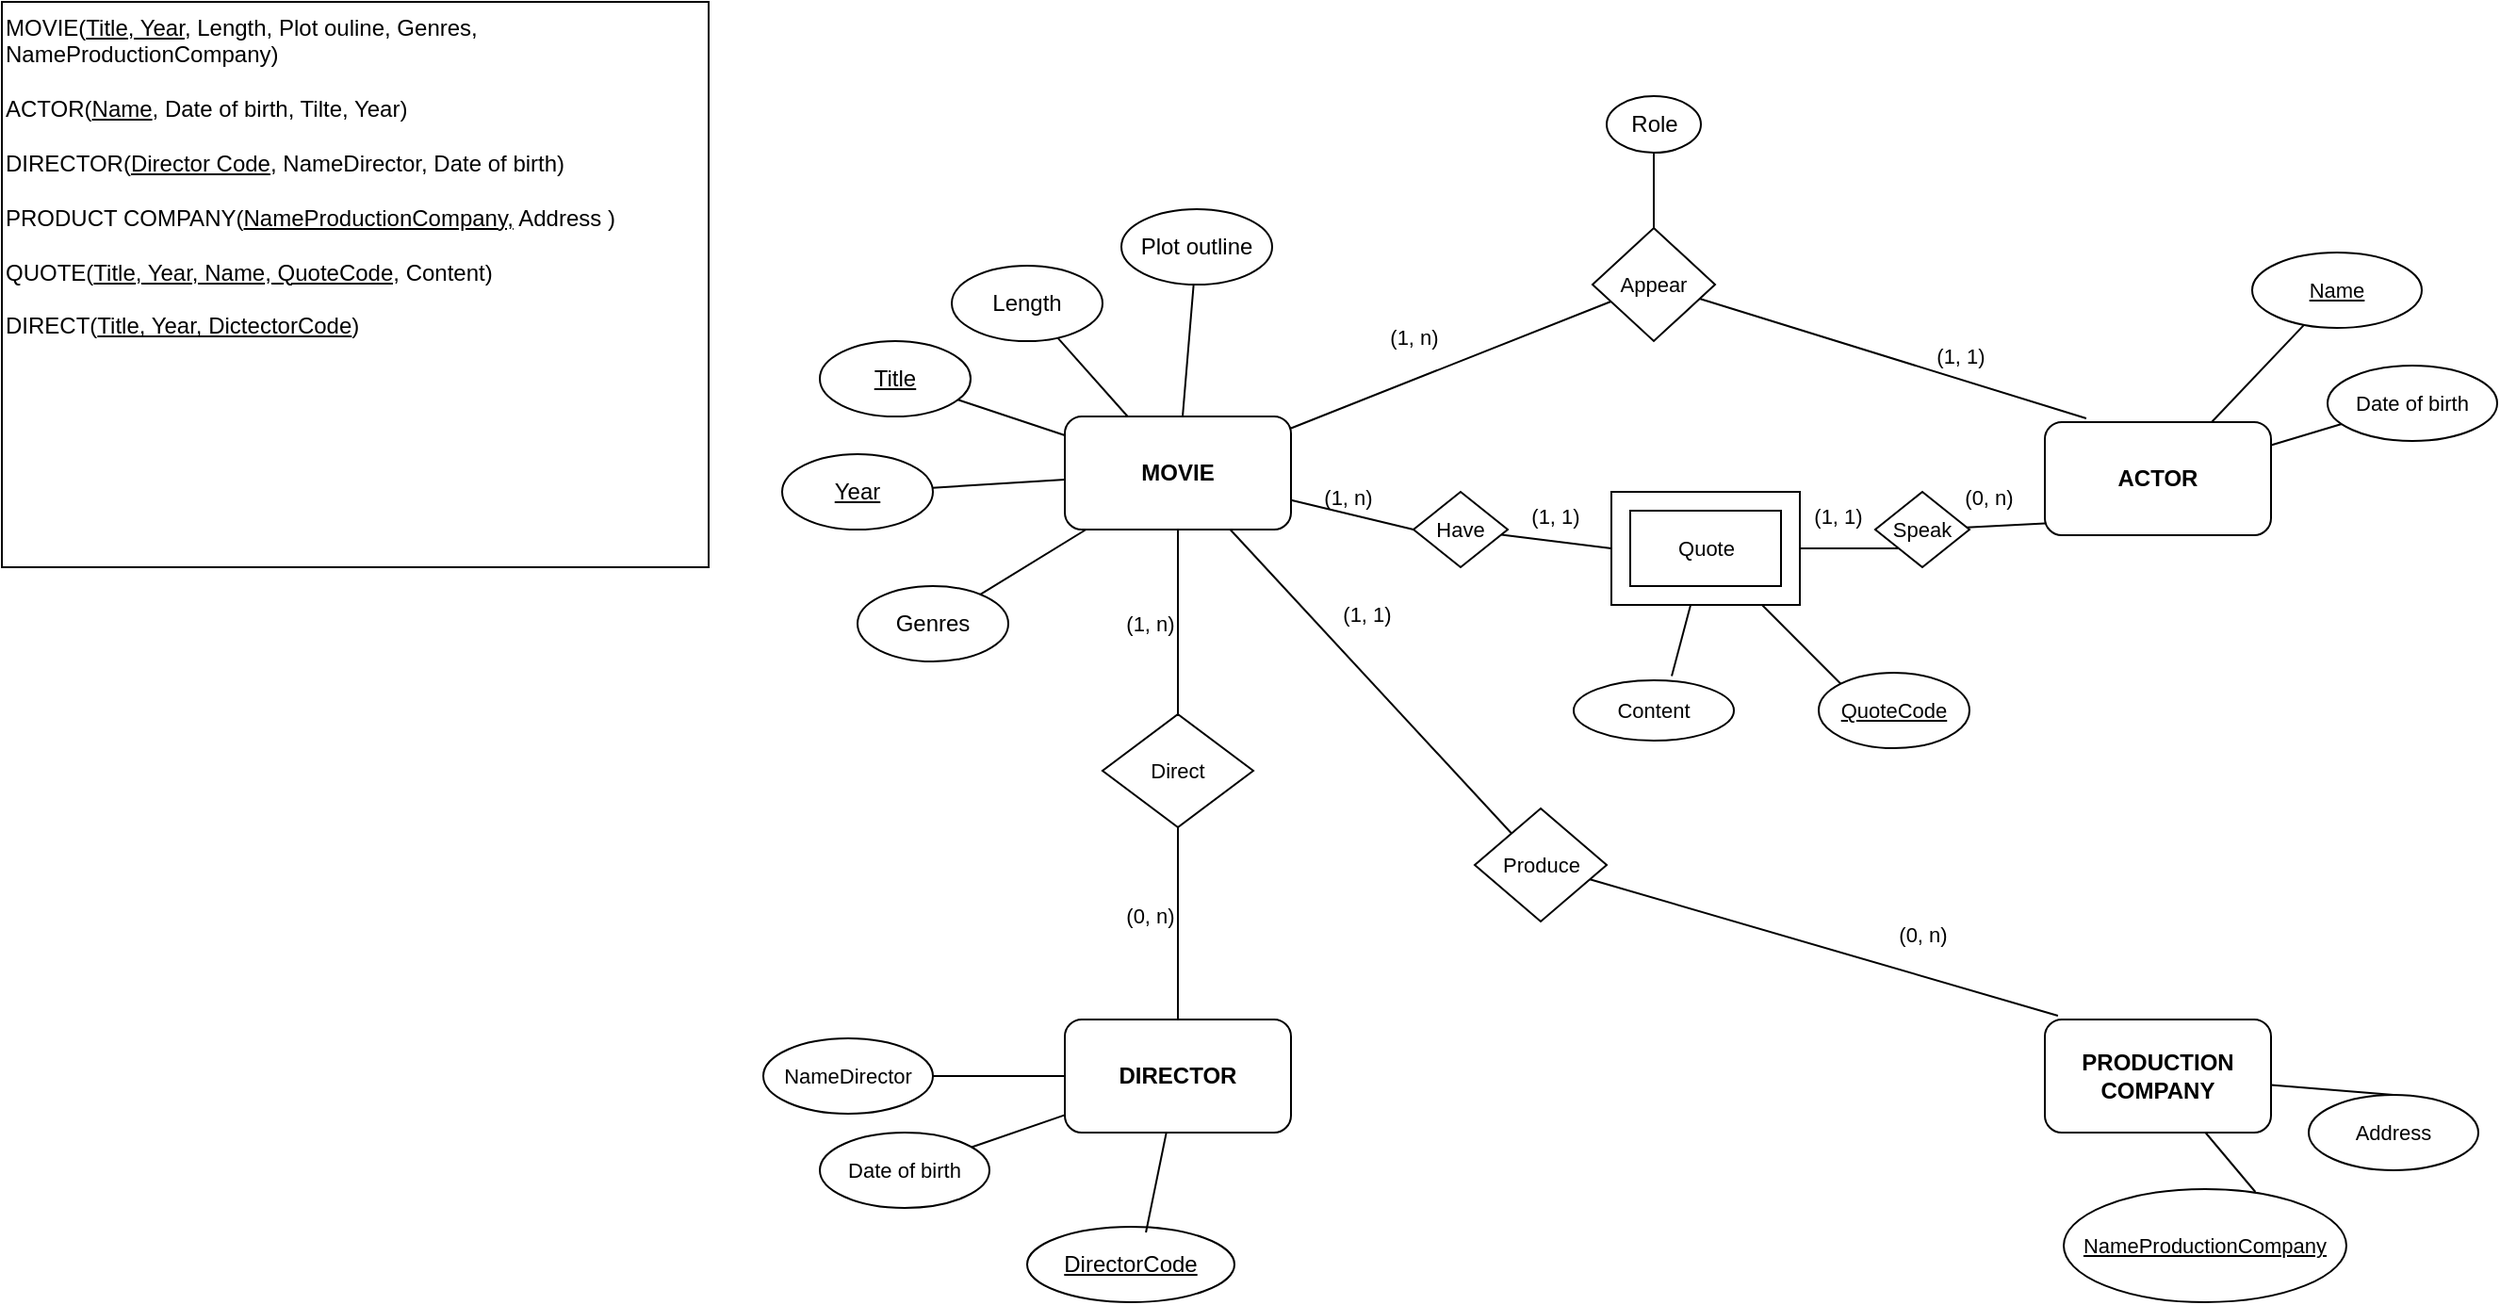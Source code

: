 <mxfile version="21.8.2" type="github">
  <diagram name="Page-1" id="1BbMc71bs907q14WTnRx">
    <mxGraphModel dx="2284" dy="758" grid="1" gridSize="10" guides="1" tooltips="1" connect="1" arrows="1" fold="1" page="1" pageScale="1" pageWidth="850" pageHeight="1100" math="0" shadow="0">
      <root>
        <mxCell id="0" />
        <mxCell id="1" parent="0" />
        <mxCell id="F9PEpaD-1l_39SftCYCo-13" style="rounded=0;orthogonalLoop=1;jettySize=auto;html=1;endArrow=none;endFill=0;" parent="1" source="F9PEpaD-1l_39SftCYCo-1" target="F9PEpaD-1l_39SftCYCo-7" edge="1">
          <mxGeometry relative="1" as="geometry" />
        </mxCell>
        <mxCell id="F9PEpaD-1l_39SftCYCo-31" style="edgeStyle=none;shape=connector;rounded=0;orthogonalLoop=1;jettySize=auto;html=1;labelBackgroundColor=default;strokeColor=default;fontFamily=Helvetica;fontSize=11;fontColor=default;endArrow=none;endFill=0;" parent="1" source="F9PEpaD-1l_39SftCYCo-1" target="F9PEpaD-1l_39SftCYCo-30" edge="1">
          <mxGeometry relative="1" as="geometry" />
        </mxCell>
        <mxCell id="F9PEpaD-1l_39SftCYCo-36" style="edgeStyle=none;shape=connector;rounded=0;orthogonalLoop=1;jettySize=auto;html=1;entryX=0.5;entryY=0;entryDx=0;entryDy=0;labelBackgroundColor=default;strokeColor=default;fontFamily=Helvetica;fontSize=11;fontColor=default;endArrow=none;endFill=0;" parent="1" source="F9PEpaD-1l_39SftCYCo-1" target="F9PEpaD-1l_39SftCYCo-35" edge="1">
          <mxGeometry relative="1" as="geometry" />
        </mxCell>
        <mxCell id="F9PEpaD-1l_39SftCYCo-46" style="edgeStyle=none;shape=connector;rounded=0;orthogonalLoop=1;jettySize=auto;html=1;labelBackgroundColor=default;strokeColor=default;fontFamily=Helvetica;fontSize=11;fontColor=default;endArrow=none;endFill=0;" parent="1" source="F9PEpaD-1l_39SftCYCo-1" target="F9PEpaD-1l_39SftCYCo-45" edge="1">
          <mxGeometry relative="1" as="geometry" />
        </mxCell>
        <mxCell id="yOyd_s_aF5c1Y1km-fVe-14" style="edgeStyle=none;shape=connector;rounded=0;orthogonalLoop=1;jettySize=auto;html=1;entryX=0;entryY=0.5;entryDx=0;entryDy=0;labelBackgroundColor=default;strokeColor=default;align=center;verticalAlign=middle;fontFamily=Helvetica;fontSize=11;fontColor=default;endArrow=none;endFill=0;" parent="1" source="F9PEpaD-1l_39SftCYCo-1" target="yOyd_s_aF5c1Y1km-fVe-12" edge="1">
          <mxGeometry relative="1" as="geometry" />
        </mxCell>
        <mxCell id="F9PEpaD-1l_39SftCYCo-1" value="&lt;b&gt;MOVIE&lt;/b&gt;" style="rounded=1;whiteSpace=wrap;html=1;" parent="1" vertex="1">
          <mxGeometry x="80" y="560" width="120" height="60" as="geometry" />
        </mxCell>
        <mxCell id="F9PEpaD-1l_39SftCYCo-28" style="edgeStyle=none;shape=connector;rounded=0;orthogonalLoop=1;jettySize=auto;html=1;entryX=1;entryY=0.5;entryDx=0;entryDy=0;labelBackgroundColor=default;strokeColor=default;fontFamily=Helvetica;fontSize=11;fontColor=default;endArrow=none;endFill=0;" parent="1" source="F9PEpaD-1l_39SftCYCo-2" target="F9PEpaD-1l_39SftCYCo-22" edge="1">
          <mxGeometry relative="1" as="geometry" />
        </mxCell>
        <mxCell id="F9PEpaD-1l_39SftCYCo-29" style="edgeStyle=none;shape=connector;rounded=0;orthogonalLoop=1;jettySize=auto;html=1;labelBackgroundColor=default;strokeColor=default;fontFamily=Helvetica;fontSize=11;fontColor=default;endArrow=none;endFill=0;" parent="1" source="F9PEpaD-1l_39SftCYCo-2" target="F9PEpaD-1l_39SftCYCo-23" edge="1">
          <mxGeometry relative="1" as="geometry" />
        </mxCell>
        <mxCell id="F9PEpaD-1l_39SftCYCo-2" value="&lt;b&gt;DIRECTOR&lt;/b&gt;" style="rounded=1;whiteSpace=wrap;html=1;" parent="1" vertex="1">
          <mxGeometry x="80" y="880" width="120" height="60" as="geometry" />
        </mxCell>
        <mxCell id="F9PEpaD-1l_39SftCYCo-26" style="edgeStyle=none;shape=connector;rounded=0;orthogonalLoop=1;jettySize=auto;html=1;entryX=0.5;entryY=0;entryDx=0;entryDy=0;labelBackgroundColor=default;strokeColor=default;fontFamily=Helvetica;fontSize=11;fontColor=default;endArrow=none;endFill=0;" parent="1" source="F9PEpaD-1l_39SftCYCo-3" target="F9PEpaD-1l_39SftCYCo-25" edge="1">
          <mxGeometry relative="1" as="geometry" />
        </mxCell>
        <mxCell id="F9PEpaD-1l_39SftCYCo-27" style="edgeStyle=none;shape=connector;rounded=0;orthogonalLoop=1;jettySize=auto;html=1;entryX=0.678;entryY=0.025;entryDx=0;entryDy=0;entryPerimeter=0;labelBackgroundColor=default;strokeColor=default;fontFamily=Helvetica;fontSize=11;fontColor=default;endArrow=none;endFill=0;" parent="1" source="F9PEpaD-1l_39SftCYCo-3" target="F9PEpaD-1l_39SftCYCo-24" edge="1">
          <mxGeometry relative="1" as="geometry" />
        </mxCell>
        <mxCell id="F9PEpaD-1l_39SftCYCo-3" value="&lt;b&gt;PRODUCTION COMPANY&lt;/b&gt;" style="rounded=1;whiteSpace=wrap;html=1;" parent="1" vertex="1">
          <mxGeometry x="600" y="880" width="120" height="60" as="geometry" />
        </mxCell>
        <mxCell id="F9PEpaD-1l_39SftCYCo-20" style="edgeStyle=none;shape=connector;rounded=0;orthogonalLoop=1;jettySize=auto;html=1;labelBackgroundColor=default;strokeColor=default;fontFamily=Helvetica;fontSize=11;fontColor=default;endArrow=none;endFill=0;" parent="1" source="F9PEpaD-1l_39SftCYCo-4" target="F9PEpaD-1l_39SftCYCo-18" edge="1">
          <mxGeometry relative="1" as="geometry" />
        </mxCell>
        <mxCell id="F9PEpaD-1l_39SftCYCo-4" value="&lt;b&gt;ACTOR&lt;/b&gt;" style="rounded=1;whiteSpace=wrap;html=1;" parent="1" vertex="1">
          <mxGeometry x="600" y="563" width="120" height="60" as="geometry" />
        </mxCell>
        <mxCell id="F9PEpaD-1l_39SftCYCo-14" style="edgeStyle=none;shape=connector;rounded=0;orthogonalLoop=1;jettySize=auto;html=1;labelBackgroundColor=default;strokeColor=default;fontFamily=Helvetica;fontSize=11;fontColor=default;endArrow=none;endFill=0;" parent="1" source="F9PEpaD-1l_39SftCYCo-5" target="F9PEpaD-1l_39SftCYCo-1" edge="1">
          <mxGeometry relative="1" as="geometry" />
        </mxCell>
        <mxCell id="F9PEpaD-1l_39SftCYCo-5" value="Title" style="ellipse;whiteSpace=wrap;html=1;fontStyle=4" parent="1" vertex="1">
          <mxGeometry x="-50" y="520" width="80" height="40" as="geometry" />
        </mxCell>
        <mxCell id="F9PEpaD-1l_39SftCYCo-15" style="edgeStyle=none;shape=connector;rounded=0;orthogonalLoop=1;jettySize=auto;html=1;labelBackgroundColor=default;strokeColor=default;fontFamily=Helvetica;fontSize=11;fontColor=default;endArrow=none;endFill=0;" parent="1" source="F9PEpaD-1l_39SftCYCo-6" target="F9PEpaD-1l_39SftCYCo-1" edge="1">
          <mxGeometry relative="1" as="geometry" />
        </mxCell>
        <mxCell id="F9PEpaD-1l_39SftCYCo-6" value="Year" style="ellipse;whiteSpace=wrap;html=1;fontStyle=4" parent="1" vertex="1">
          <mxGeometry x="-70" y="580" width="80" height="40" as="geometry" />
        </mxCell>
        <mxCell id="F9PEpaD-1l_39SftCYCo-7" value="Length" style="ellipse;whiteSpace=wrap;html=1;" parent="1" vertex="1">
          <mxGeometry x="20" y="480" width="80" height="40" as="geometry" />
        </mxCell>
        <mxCell id="F9PEpaD-1l_39SftCYCo-8" style="edgeStyle=orthogonalEdgeStyle;rounded=0;orthogonalLoop=1;jettySize=auto;html=1;exitX=0.5;exitY=1;exitDx=0;exitDy=0;" parent="1" source="F9PEpaD-1l_39SftCYCo-6" target="F9PEpaD-1l_39SftCYCo-6" edge="1">
          <mxGeometry relative="1" as="geometry" />
        </mxCell>
        <mxCell id="F9PEpaD-1l_39SftCYCo-16" style="edgeStyle=none;shape=connector;rounded=0;orthogonalLoop=1;jettySize=auto;html=1;labelBackgroundColor=default;strokeColor=default;fontFamily=Helvetica;fontSize=11;fontColor=default;endArrow=none;endFill=0;" parent="1" source="F9PEpaD-1l_39SftCYCo-10" target="F9PEpaD-1l_39SftCYCo-1" edge="1">
          <mxGeometry relative="1" as="geometry" />
        </mxCell>
        <mxCell id="F9PEpaD-1l_39SftCYCo-10" value="Genres" style="ellipse;whiteSpace=wrap;html=1;" parent="1" vertex="1">
          <mxGeometry x="-30" y="650" width="80" height="40" as="geometry" />
        </mxCell>
        <mxCell id="F9PEpaD-1l_39SftCYCo-17" style="edgeStyle=none;shape=connector;rounded=0;orthogonalLoop=1;jettySize=auto;html=1;labelBackgroundColor=default;strokeColor=default;fontFamily=Helvetica;fontSize=11;fontColor=default;endArrow=none;endFill=0;" parent="1" source="F9PEpaD-1l_39SftCYCo-12" target="F9PEpaD-1l_39SftCYCo-1" edge="1">
          <mxGeometry relative="1" as="geometry" />
        </mxCell>
        <mxCell id="F9PEpaD-1l_39SftCYCo-12" value="Plot outline" style="ellipse;whiteSpace=wrap;html=1;" parent="1" vertex="1">
          <mxGeometry x="110" y="450" width="80" height="40" as="geometry" />
        </mxCell>
        <mxCell id="F9PEpaD-1l_39SftCYCo-18" value="Name" style="ellipse;whiteSpace=wrap;html=1;fontFamily=Helvetica;fontSize=11;fontColor=default;fontStyle=4" parent="1" vertex="1">
          <mxGeometry x="710" y="473" width="90" height="40" as="geometry" />
        </mxCell>
        <mxCell id="F9PEpaD-1l_39SftCYCo-21" style="edgeStyle=none;shape=connector;rounded=0;orthogonalLoop=1;jettySize=auto;html=1;labelBackgroundColor=default;strokeColor=default;fontFamily=Helvetica;fontSize=11;fontColor=default;endArrow=none;endFill=0;" parent="1" source="F9PEpaD-1l_39SftCYCo-19" target="F9PEpaD-1l_39SftCYCo-4" edge="1">
          <mxGeometry relative="1" as="geometry" />
        </mxCell>
        <mxCell id="F9PEpaD-1l_39SftCYCo-19" value="Date of birth" style="ellipse;whiteSpace=wrap;html=1;fontFamily=Helvetica;fontSize=11;fontColor=default;" parent="1" vertex="1">
          <mxGeometry x="750" y="533" width="90" height="40" as="geometry" />
        </mxCell>
        <mxCell id="F9PEpaD-1l_39SftCYCo-22" value="NameDirector" style="ellipse;whiteSpace=wrap;html=1;fontFamily=Helvetica;fontSize=11;fontColor=default;fontStyle=0" parent="1" vertex="1">
          <mxGeometry x="-80" y="890" width="90" height="40" as="geometry" />
        </mxCell>
        <mxCell id="F9PEpaD-1l_39SftCYCo-23" value="Date of birth" style="ellipse;whiteSpace=wrap;html=1;fontFamily=Helvetica;fontSize=11;fontColor=default;" parent="1" vertex="1">
          <mxGeometry x="-50" y="940" width="90" height="40" as="geometry" />
        </mxCell>
        <mxCell id="F9PEpaD-1l_39SftCYCo-24" value="NameProductionCompany" style="ellipse;whiteSpace=wrap;html=1;fontFamily=Helvetica;fontSize=11;fontColor=default;fontStyle=4" parent="1" vertex="1">
          <mxGeometry x="610" y="970" width="150" height="60" as="geometry" />
        </mxCell>
        <mxCell id="F9PEpaD-1l_39SftCYCo-25" value="Address" style="ellipse;whiteSpace=wrap;html=1;fontFamily=Helvetica;fontSize=11;fontColor=default;" parent="1" vertex="1">
          <mxGeometry x="740" y="920" width="90" height="40" as="geometry" />
        </mxCell>
        <mxCell id="F9PEpaD-1l_39SftCYCo-32" style="edgeStyle=none;shape=connector;rounded=0;orthogonalLoop=1;jettySize=auto;html=1;entryX=0.058;entryY=-0.033;entryDx=0;entryDy=0;entryPerimeter=0;labelBackgroundColor=default;strokeColor=default;fontFamily=Helvetica;fontSize=11;fontColor=default;endArrow=none;endFill=0;" parent="1" source="F9PEpaD-1l_39SftCYCo-30" target="F9PEpaD-1l_39SftCYCo-3" edge="1">
          <mxGeometry relative="1" as="geometry" />
        </mxCell>
        <mxCell id="F9PEpaD-1l_39SftCYCo-30" value="Produce" style="rhombus;whiteSpace=wrap;html=1;fontFamily=Helvetica;fontSize=11;fontColor=default;" parent="1" vertex="1">
          <mxGeometry x="297.5" y="768" width="70" height="60" as="geometry" />
        </mxCell>
        <mxCell id="F9PEpaD-1l_39SftCYCo-33" value="(1, 1)" style="text;html=1;align=center;verticalAlign=middle;resizable=0;points=[];autosize=1;strokeColor=none;fillColor=none;fontSize=11;fontFamily=Helvetica;fontColor=default;" parent="1" vertex="1">
          <mxGeometry x="215" y="650" width="50" height="30" as="geometry" />
        </mxCell>
        <mxCell id="F9PEpaD-1l_39SftCYCo-34" value="(0, n)" style="text;html=1;align=center;verticalAlign=middle;resizable=0;points=[];autosize=1;strokeColor=none;fillColor=none;fontSize=11;fontFamily=Helvetica;fontColor=default;" parent="1" vertex="1">
          <mxGeometry x="510" y="820" width="50" height="30" as="geometry" />
        </mxCell>
        <mxCell id="F9PEpaD-1l_39SftCYCo-37" style="edgeStyle=none;shape=connector;rounded=0;orthogonalLoop=1;jettySize=auto;html=1;entryX=0.5;entryY=0;entryDx=0;entryDy=0;labelBackgroundColor=default;strokeColor=default;fontFamily=Helvetica;fontSize=11;fontColor=default;endArrow=none;endFill=0;" parent="1" source="F9PEpaD-1l_39SftCYCo-35" target="F9PEpaD-1l_39SftCYCo-2" edge="1">
          <mxGeometry relative="1" as="geometry" />
        </mxCell>
        <mxCell id="F9PEpaD-1l_39SftCYCo-35" value="Direct" style="rhombus;whiteSpace=wrap;html=1;fontFamily=Helvetica;fontSize=11;fontColor=default;" parent="1" vertex="1">
          <mxGeometry x="100" y="718" width="80" height="60" as="geometry" />
        </mxCell>
        <mxCell id="F9PEpaD-1l_39SftCYCo-38" value="(1, n)" style="text;html=1;align=center;verticalAlign=middle;resizable=0;points=[];autosize=1;strokeColor=none;fillColor=none;fontSize=11;fontFamily=Helvetica;fontColor=default;" parent="1" vertex="1">
          <mxGeometry x="100" y="655" width="50" height="30" as="geometry" />
        </mxCell>
        <mxCell id="F9PEpaD-1l_39SftCYCo-39" value="(0, n)" style="text;html=1;align=center;verticalAlign=middle;resizable=0;points=[];autosize=1;strokeColor=none;fillColor=none;fontSize=11;fontFamily=Helvetica;fontColor=default;" parent="1" vertex="1">
          <mxGeometry x="100" y="810" width="50" height="30" as="geometry" />
        </mxCell>
        <mxCell id="F9PEpaD-1l_39SftCYCo-47" style="edgeStyle=none;shape=connector;rounded=0;orthogonalLoop=1;jettySize=auto;html=1;entryX=0.183;entryY=-0.033;entryDx=0;entryDy=0;entryPerimeter=0;labelBackgroundColor=default;strokeColor=default;fontFamily=Helvetica;fontSize=11;fontColor=default;endArrow=none;endFill=0;" parent="1" source="F9PEpaD-1l_39SftCYCo-45" target="F9PEpaD-1l_39SftCYCo-4" edge="1">
          <mxGeometry relative="1" as="geometry" />
        </mxCell>
        <mxCell id="yOyd_s_aF5c1Y1km-fVe-2" style="rounded=0;orthogonalLoop=1;jettySize=auto;html=1;entryX=0.5;entryY=1;entryDx=0;entryDy=0;endArrow=none;endFill=0;" parent="1" source="F9PEpaD-1l_39SftCYCo-45" target="yOyd_s_aF5c1Y1km-fVe-1" edge="1">
          <mxGeometry relative="1" as="geometry" />
        </mxCell>
        <mxCell id="F9PEpaD-1l_39SftCYCo-45" value="Appear" style="rhombus;whiteSpace=wrap;html=1;fontFamily=Helvetica;fontSize=11;fontColor=default;" parent="1" vertex="1">
          <mxGeometry x="360" y="460" width="65" height="60" as="geometry" />
        </mxCell>
        <mxCell id="F9PEpaD-1l_39SftCYCo-48" value="(1, n)" style="text;html=1;align=center;verticalAlign=middle;resizable=0;points=[];autosize=1;strokeColor=none;fillColor=none;fontSize=11;fontFamily=Helvetica;fontColor=default;" parent="1" vertex="1">
          <mxGeometry x="240" y="503" width="50" height="30" as="geometry" />
        </mxCell>
        <mxCell id="F9PEpaD-1l_39SftCYCo-49" value="(1, 1)" style="text;html=1;align=center;verticalAlign=middle;resizable=0;points=[];autosize=1;strokeColor=none;fillColor=none;fontSize=11;fontFamily=Helvetica;fontColor=default;" parent="1" vertex="1">
          <mxGeometry x="530" y="513" width="50" height="30" as="geometry" />
        </mxCell>
        <mxCell id="yOyd_s_aF5c1Y1km-fVe-1" value="Role" style="ellipse;whiteSpace=wrap;html=1;" parent="1" vertex="1">
          <mxGeometry x="367.5" y="390" width="50" height="30" as="geometry" />
        </mxCell>
        <mxCell id="yOyd_s_aF5c1Y1km-fVe-11" style="edgeStyle=none;shape=connector;rounded=0;orthogonalLoop=1;jettySize=auto;html=1;entryX=0;entryY=0;entryDx=0;entryDy=0;labelBackgroundColor=default;strokeColor=default;align=center;verticalAlign=middle;fontFamily=Helvetica;fontSize=11;fontColor=default;endArrow=none;endFill=0;" parent="1" source="yOyd_s_aF5c1Y1km-fVe-4" target="yOyd_s_aF5c1Y1km-fVe-8" edge="1">
          <mxGeometry relative="1" as="geometry" />
        </mxCell>
        <mxCell id="yOyd_s_aF5c1Y1km-fVe-16" style="edgeStyle=none;shape=connector;rounded=0;orthogonalLoop=1;jettySize=auto;html=1;entryX=0;entryY=1;entryDx=0;entryDy=0;labelBackgroundColor=default;strokeColor=default;align=center;verticalAlign=middle;fontFamily=Helvetica;fontSize=11;fontColor=default;endArrow=none;endFill=0;" parent="1" source="yOyd_s_aF5c1Y1km-fVe-4" target="yOyd_s_aF5c1Y1km-fVe-13" edge="1">
          <mxGeometry relative="1" as="geometry" />
        </mxCell>
        <mxCell id="yOyd_s_aF5c1Y1km-fVe-4" value="" style="verticalLabelPosition=bottom;verticalAlign=top;html=1;shape=mxgraph.basic.frame;dx=10;whiteSpace=wrap;fontFamily=Helvetica;fontSize=11;fontColor=default;" parent="1" vertex="1">
          <mxGeometry x="370" y="600" width="100" height="60" as="geometry" />
        </mxCell>
        <mxCell id="yOyd_s_aF5c1Y1km-fVe-6" value="Quote" style="text;html=1;align=center;verticalAlign=middle;resizable=0;points=[];autosize=1;strokeColor=none;fillColor=none;fontSize=11;fontFamily=Helvetica;fontColor=default;" parent="1" vertex="1">
          <mxGeometry x="395" y="615" width="50" height="30" as="geometry" />
        </mxCell>
        <mxCell id="yOyd_s_aF5c1Y1km-fVe-7" value="Content" style="ellipse;whiteSpace=wrap;html=1;fontFamily=Helvetica;fontSize=11;fontColor=default;" parent="1" vertex="1">
          <mxGeometry x="350" y="700" width="85" height="32" as="geometry" />
        </mxCell>
        <mxCell id="yOyd_s_aF5c1Y1km-fVe-8" value="QuoteCode" style="ellipse;whiteSpace=wrap;html=1;fontFamily=Helvetica;fontSize=11;fontColor=default;fontStyle=4" parent="1" vertex="1">
          <mxGeometry x="480" y="696" width="80" height="40" as="geometry" />
        </mxCell>
        <mxCell id="yOyd_s_aF5c1Y1km-fVe-10" style="edgeStyle=none;shape=connector;rounded=0;orthogonalLoop=1;jettySize=auto;html=1;entryX=0.612;entryY=-0.069;entryDx=0;entryDy=0;entryPerimeter=0;labelBackgroundColor=default;strokeColor=default;align=center;verticalAlign=middle;fontFamily=Helvetica;fontSize=11;fontColor=default;endArrow=none;endFill=0;" parent="1" source="yOyd_s_aF5c1Y1km-fVe-4" target="yOyd_s_aF5c1Y1km-fVe-7" edge="1">
          <mxGeometry relative="1" as="geometry" />
        </mxCell>
        <mxCell id="yOyd_s_aF5c1Y1km-fVe-12" value="Have" style="rhombus;whiteSpace=wrap;html=1;fontFamily=Helvetica;fontSize=11;fontColor=default;" parent="1" vertex="1">
          <mxGeometry x="265" y="600" width="50" height="40" as="geometry" />
        </mxCell>
        <mxCell id="yOyd_s_aF5c1Y1km-fVe-13" value="Speak" style="rhombus;whiteSpace=wrap;html=1;fontFamily=Helvetica;fontSize=11;fontColor=default;" parent="1" vertex="1">
          <mxGeometry x="510" y="600" width="50" height="40" as="geometry" />
        </mxCell>
        <mxCell id="yOyd_s_aF5c1Y1km-fVe-15" style="edgeStyle=none;shape=connector;rounded=0;orthogonalLoop=1;jettySize=auto;html=1;entryX=0;entryY=0.5;entryDx=0;entryDy=0;entryPerimeter=0;labelBackgroundColor=default;strokeColor=default;align=center;verticalAlign=middle;fontFamily=Helvetica;fontSize=11;fontColor=default;endArrow=none;endFill=0;" parent="1" source="yOyd_s_aF5c1Y1km-fVe-12" target="yOyd_s_aF5c1Y1km-fVe-4" edge="1">
          <mxGeometry relative="1" as="geometry" />
        </mxCell>
        <mxCell id="yOyd_s_aF5c1Y1km-fVe-17" style="edgeStyle=none;shape=connector;rounded=0;orthogonalLoop=1;jettySize=auto;html=1;entryX=0;entryY=0.896;entryDx=0;entryDy=0;entryPerimeter=0;labelBackgroundColor=default;strokeColor=default;align=center;verticalAlign=middle;fontFamily=Helvetica;fontSize=11;fontColor=default;endArrow=none;endFill=0;" parent="1" source="yOyd_s_aF5c1Y1km-fVe-13" target="F9PEpaD-1l_39SftCYCo-4" edge="1">
          <mxGeometry relative="1" as="geometry" />
        </mxCell>
        <mxCell id="yOyd_s_aF5c1Y1km-fVe-18" value="(1, 1)" style="text;html=1;align=center;verticalAlign=middle;resizable=0;points=[];autosize=1;strokeColor=none;fillColor=none;fontSize=11;fontFamily=Helvetica;fontColor=default;" parent="1" vertex="1">
          <mxGeometry x="315" y="598" width="50" height="30" as="geometry" />
        </mxCell>
        <mxCell id="yOyd_s_aF5c1Y1km-fVe-19" value="(1, n)" style="text;html=1;align=center;verticalAlign=middle;resizable=0;points=[];autosize=1;strokeColor=none;fillColor=none;fontSize=11;fontFamily=Helvetica;fontColor=default;" parent="1" vertex="1">
          <mxGeometry x="205" y="588" width="50" height="30" as="geometry" />
        </mxCell>
        <mxCell id="yOyd_s_aF5c1Y1km-fVe-20" value="(1, 1)" style="text;html=1;align=center;verticalAlign=middle;resizable=0;points=[];autosize=1;strokeColor=none;fillColor=none;fontSize=11;fontFamily=Helvetica;fontColor=default;" parent="1" vertex="1">
          <mxGeometry x="465" y="598" width="50" height="30" as="geometry" />
        </mxCell>
        <mxCell id="yOyd_s_aF5c1Y1km-fVe-21" value="(0, n)" style="text;html=1;align=center;verticalAlign=middle;resizable=0;points=[];autosize=1;strokeColor=none;fillColor=none;fontSize=11;fontFamily=Helvetica;fontColor=default;" parent="1" vertex="1">
          <mxGeometry x="545" y="588" width="50" height="30" as="geometry" />
        </mxCell>
        <mxCell id="jTYiTJjxMEstG_Z9pmPE-1" value="MOVIE(&lt;u&gt;Title, Year&lt;/u&gt;, Length, Plot ouline, Genres, NameProductionCompany)&lt;br&gt;&lt;br&gt;ACTOR(&lt;u&gt;Name&lt;/u&gt;, Date of birth, Tilte, Year)&lt;br&gt;&lt;br&gt;DIRECTOR(&lt;u&gt;Director Code&lt;/u&gt;, NameDirector, Date of birth)&lt;br&gt;&lt;br&gt;PRODUCT COMPANY(&lt;u&gt;NameProductionCompany,&lt;/u&gt; Address )&lt;br&gt;&lt;br&gt;QUOTE(&lt;u&gt;Title, Year, Name, QuoteCode,&lt;/u&gt; Content)&lt;br&gt;&lt;br&gt;DIRECT(&lt;u&gt;Title, Year, DictectorCode&lt;/u&gt;)" style="rounded=0;whiteSpace=wrap;html=1;verticalAlign=top;align=left;" vertex="1" parent="1">
          <mxGeometry x="-484" y="340" width="375" height="300" as="geometry" />
        </mxCell>
        <mxCell id="jTYiTJjxMEstG_Z9pmPE-2" value="&lt;u&gt;DirectorCode&lt;/u&gt;" style="ellipse;whiteSpace=wrap;html=1;" vertex="1" parent="1">
          <mxGeometry x="60" y="990" width="110" height="40" as="geometry" />
        </mxCell>
        <mxCell id="jTYiTJjxMEstG_Z9pmPE-3" style="rounded=0;orthogonalLoop=1;jettySize=auto;html=1;entryX=0.573;entryY=0.075;entryDx=0;entryDy=0;entryPerimeter=0;endArrow=none;endFill=0;" edge="1" parent="1" source="F9PEpaD-1l_39SftCYCo-2" target="jTYiTJjxMEstG_Z9pmPE-2">
          <mxGeometry relative="1" as="geometry" />
        </mxCell>
      </root>
    </mxGraphModel>
  </diagram>
</mxfile>
